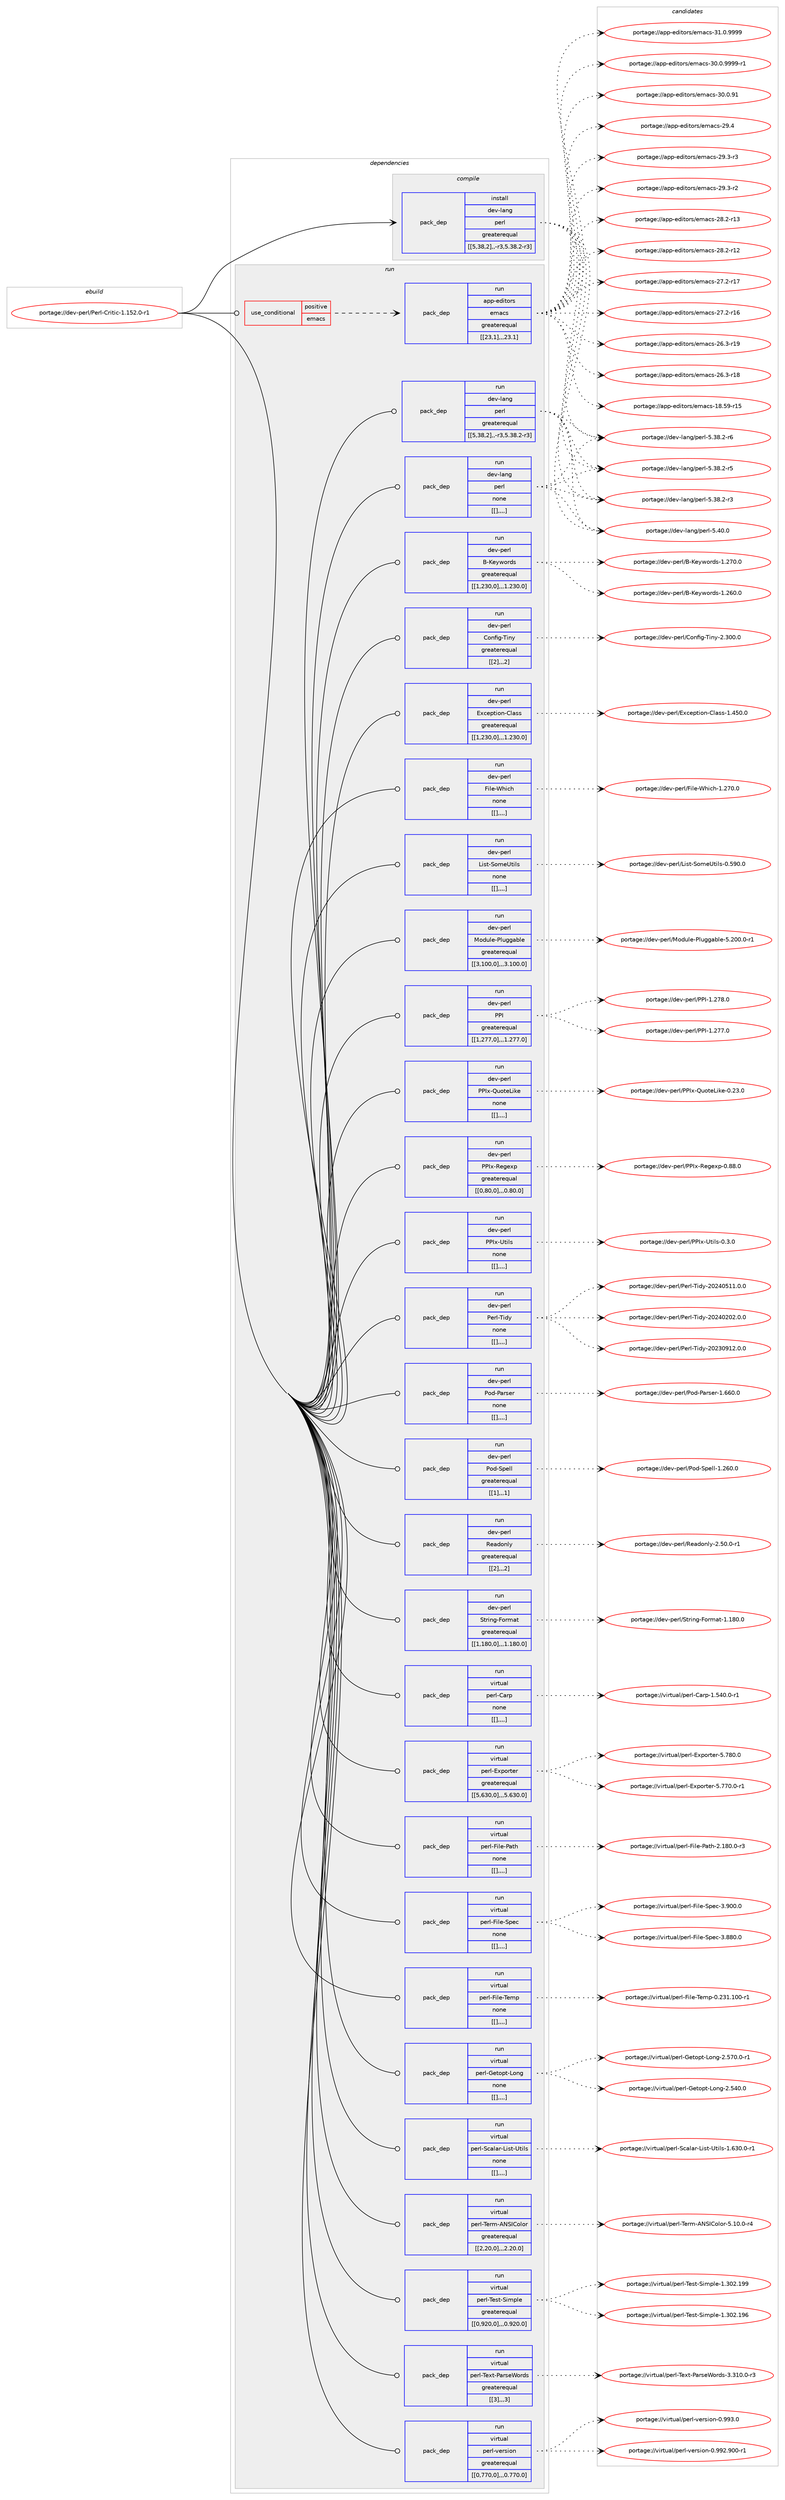 digraph prolog {

# *************
# Graph options
# *************

newrank=true;
concentrate=true;
compound=true;
graph [rankdir=LR,fontname=Helvetica,fontsize=10,ranksep=1.5];#, ranksep=2.5, nodesep=0.2];
edge  [arrowhead=vee];
node  [fontname=Helvetica,fontsize=10];

# **********
# The ebuild
# **********

subgraph cluster_leftcol {
color=gray;
label=<<i>ebuild</i>>;
id [label="portage://dev-perl/Perl-Critic-1.152.0-r1", color=red, width=4, href="../dev-perl/Perl-Critic-1.152.0-r1.svg"];
}

# ****************
# The dependencies
# ****************

subgraph cluster_midcol {
color=gray;
label=<<i>dependencies</i>>;
subgraph cluster_compile {
fillcolor="#eeeeee";
style=filled;
label=<<i>compile</i>>;
subgraph pack104692 {
dependency136438 [label=<<TABLE BORDER="0" CELLBORDER="1" CELLSPACING="0" CELLPADDING="4" WIDTH="220"><TR><TD ROWSPAN="6" CELLPADDING="30">pack_dep</TD></TR><TR><TD WIDTH="110">install</TD></TR><TR><TD>dev-lang</TD></TR><TR><TD>perl</TD></TR><TR><TD>greaterequal</TD></TR><TR><TD>[[5,38,2],,-r3,5.38.2-r3]</TD></TR></TABLE>>, shape=none, color=blue];
}
id:e -> dependency136438:w [weight=20,style="solid",arrowhead="vee"];
}
subgraph cluster_compileandrun {
fillcolor="#eeeeee";
style=filled;
label=<<i>compile and run</i>>;
}
subgraph cluster_run {
fillcolor="#eeeeee";
style=filled;
label=<<i>run</i>>;
subgraph cond30543 {
dependency136439 [label=<<TABLE BORDER="0" CELLBORDER="1" CELLSPACING="0" CELLPADDING="4"><TR><TD ROWSPAN="3" CELLPADDING="10">use_conditional</TD></TR><TR><TD>positive</TD></TR><TR><TD>emacs</TD></TR></TABLE>>, shape=none, color=red];
subgraph pack104693 {
dependency136440 [label=<<TABLE BORDER="0" CELLBORDER="1" CELLSPACING="0" CELLPADDING="4" WIDTH="220"><TR><TD ROWSPAN="6" CELLPADDING="30">pack_dep</TD></TR><TR><TD WIDTH="110">run</TD></TR><TR><TD>app-editors</TD></TR><TR><TD>emacs</TD></TR><TR><TD>greaterequal</TD></TR><TR><TD>[[23,1],,,23.1]</TD></TR></TABLE>>, shape=none, color=blue];
}
dependency136439:e -> dependency136440:w [weight=20,style="dashed",arrowhead="vee"];
}
id:e -> dependency136439:w [weight=20,style="solid",arrowhead="odot"];
subgraph pack104694 {
dependency136441 [label=<<TABLE BORDER="0" CELLBORDER="1" CELLSPACING="0" CELLPADDING="4" WIDTH="220"><TR><TD ROWSPAN="6" CELLPADDING="30">pack_dep</TD></TR><TR><TD WIDTH="110">run</TD></TR><TR><TD>dev-lang</TD></TR><TR><TD>perl</TD></TR><TR><TD>greaterequal</TD></TR><TR><TD>[[5,38,2],,-r3,5.38.2-r3]</TD></TR></TABLE>>, shape=none, color=blue];
}
id:e -> dependency136441:w [weight=20,style="solid",arrowhead="odot"];
subgraph pack104695 {
dependency136442 [label=<<TABLE BORDER="0" CELLBORDER="1" CELLSPACING="0" CELLPADDING="4" WIDTH="220"><TR><TD ROWSPAN="6" CELLPADDING="30">pack_dep</TD></TR><TR><TD WIDTH="110">run</TD></TR><TR><TD>dev-lang</TD></TR><TR><TD>perl</TD></TR><TR><TD>none</TD></TR><TR><TD>[[],,,,]</TD></TR></TABLE>>, shape=none, color=blue];
}
id:e -> dependency136442:w [weight=20,style="solid",arrowhead="odot"];
subgraph pack104696 {
dependency136443 [label=<<TABLE BORDER="0" CELLBORDER="1" CELLSPACING="0" CELLPADDING="4" WIDTH="220"><TR><TD ROWSPAN="6" CELLPADDING="30">pack_dep</TD></TR><TR><TD WIDTH="110">run</TD></TR><TR><TD>dev-perl</TD></TR><TR><TD>B-Keywords</TD></TR><TR><TD>greaterequal</TD></TR><TR><TD>[[1,230,0],,,1.230.0]</TD></TR></TABLE>>, shape=none, color=blue];
}
id:e -> dependency136443:w [weight=20,style="solid",arrowhead="odot"];
subgraph pack104697 {
dependency136444 [label=<<TABLE BORDER="0" CELLBORDER="1" CELLSPACING="0" CELLPADDING="4" WIDTH="220"><TR><TD ROWSPAN="6" CELLPADDING="30">pack_dep</TD></TR><TR><TD WIDTH="110">run</TD></TR><TR><TD>dev-perl</TD></TR><TR><TD>Config-Tiny</TD></TR><TR><TD>greaterequal</TD></TR><TR><TD>[[2],,,2]</TD></TR></TABLE>>, shape=none, color=blue];
}
id:e -> dependency136444:w [weight=20,style="solid",arrowhead="odot"];
subgraph pack104698 {
dependency136445 [label=<<TABLE BORDER="0" CELLBORDER="1" CELLSPACING="0" CELLPADDING="4" WIDTH="220"><TR><TD ROWSPAN="6" CELLPADDING="30">pack_dep</TD></TR><TR><TD WIDTH="110">run</TD></TR><TR><TD>dev-perl</TD></TR><TR><TD>Exception-Class</TD></TR><TR><TD>greaterequal</TD></TR><TR><TD>[[1,230,0],,,1.230.0]</TD></TR></TABLE>>, shape=none, color=blue];
}
id:e -> dependency136445:w [weight=20,style="solid",arrowhead="odot"];
subgraph pack104699 {
dependency136446 [label=<<TABLE BORDER="0" CELLBORDER="1" CELLSPACING="0" CELLPADDING="4" WIDTH="220"><TR><TD ROWSPAN="6" CELLPADDING="30">pack_dep</TD></TR><TR><TD WIDTH="110">run</TD></TR><TR><TD>dev-perl</TD></TR><TR><TD>File-Which</TD></TR><TR><TD>none</TD></TR><TR><TD>[[],,,,]</TD></TR></TABLE>>, shape=none, color=blue];
}
id:e -> dependency136446:w [weight=20,style="solid",arrowhead="odot"];
subgraph pack104700 {
dependency136447 [label=<<TABLE BORDER="0" CELLBORDER="1" CELLSPACING="0" CELLPADDING="4" WIDTH="220"><TR><TD ROWSPAN="6" CELLPADDING="30">pack_dep</TD></TR><TR><TD WIDTH="110">run</TD></TR><TR><TD>dev-perl</TD></TR><TR><TD>List-SomeUtils</TD></TR><TR><TD>none</TD></TR><TR><TD>[[],,,,]</TD></TR></TABLE>>, shape=none, color=blue];
}
id:e -> dependency136447:w [weight=20,style="solid",arrowhead="odot"];
subgraph pack104701 {
dependency136448 [label=<<TABLE BORDER="0" CELLBORDER="1" CELLSPACING="0" CELLPADDING="4" WIDTH="220"><TR><TD ROWSPAN="6" CELLPADDING="30">pack_dep</TD></TR><TR><TD WIDTH="110">run</TD></TR><TR><TD>dev-perl</TD></TR><TR><TD>Module-Pluggable</TD></TR><TR><TD>greaterequal</TD></TR><TR><TD>[[3,100,0],,,3.100.0]</TD></TR></TABLE>>, shape=none, color=blue];
}
id:e -> dependency136448:w [weight=20,style="solid",arrowhead="odot"];
subgraph pack104702 {
dependency136449 [label=<<TABLE BORDER="0" CELLBORDER="1" CELLSPACING="0" CELLPADDING="4" WIDTH="220"><TR><TD ROWSPAN="6" CELLPADDING="30">pack_dep</TD></TR><TR><TD WIDTH="110">run</TD></TR><TR><TD>dev-perl</TD></TR><TR><TD>PPI</TD></TR><TR><TD>greaterequal</TD></TR><TR><TD>[[1,277,0],,,1.277.0]</TD></TR></TABLE>>, shape=none, color=blue];
}
id:e -> dependency136449:w [weight=20,style="solid",arrowhead="odot"];
subgraph pack104703 {
dependency136450 [label=<<TABLE BORDER="0" CELLBORDER="1" CELLSPACING="0" CELLPADDING="4" WIDTH="220"><TR><TD ROWSPAN="6" CELLPADDING="30">pack_dep</TD></TR><TR><TD WIDTH="110">run</TD></TR><TR><TD>dev-perl</TD></TR><TR><TD>PPIx-QuoteLike</TD></TR><TR><TD>none</TD></TR><TR><TD>[[],,,,]</TD></TR></TABLE>>, shape=none, color=blue];
}
id:e -> dependency136450:w [weight=20,style="solid",arrowhead="odot"];
subgraph pack104704 {
dependency136451 [label=<<TABLE BORDER="0" CELLBORDER="1" CELLSPACING="0" CELLPADDING="4" WIDTH="220"><TR><TD ROWSPAN="6" CELLPADDING="30">pack_dep</TD></TR><TR><TD WIDTH="110">run</TD></TR><TR><TD>dev-perl</TD></TR><TR><TD>PPIx-Regexp</TD></TR><TR><TD>greaterequal</TD></TR><TR><TD>[[0,80,0],,,0.80.0]</TD></TR></TABLE>>, shape=none, color=blue];
}
id:e -> dependency136451:w [weight=20,style="solid",arrowhead="odot"];
subgraph pack104705 {
dependency136452 [label=<<TABLE BORDER="0" CELLBORDER="1" CELLSPACING="0" CELLPADDING="4" WIDTH="220"><TR><TD ROWSPAN="6" CELLPADDING="30">pack_dep</TD></TR><TR><TD WIDTH="110">run</TD></TR><TR><TD>dev-perl</TD></TR><TR><TD>PPIx-Utils</TD></TR><TR><TD>none</TD></TR><TR><TD>[[],,,,]</TD></TR></TABLE>>, shape=none, color=blue];
}
id:e -> dependency136452:w [weight=20,style="solid",arrowhead="odot"];
subgraph pack104706 {
dependency136453 [label=<<TABLE BORDER="0" CELLBORDER="1" CELLSPACING="0" CELLPADDING="4" WIDTH="220"><TR><TD ROWSPAN="6" CELLPADDING="30">pack_dep</TD></TR><TR><TD WIDTH="110">run</TD></TR><TR><TD>dev-perl</TD></TR><TR><TD>Perl-Tidy</TD></TR><TR><TD>none</TD></TR><TR><TD>[[],,,,]</TD></TR></TABLE>>, shape=none, color=blue];
}
id:e -> dependency136453:w [weight=20,style="solid",arrowhead="odot"];
subgraph pack104707 {
dependency136454 [label=<<TABLE BORDER="0" CELLBORDER="1" CELLSPACING="0" CELLPADDING="4" WIDTH="220"><TR><TD ROWSPAN="6" CELLPADDING="30">pack_dep</TD></TR><TR><TD WIDTH="110">run</TD></TR><TR><TD>dev-perl</TD></TR><TR><TD>Pod-Parser</TD></TR><TR><TD>none</TD></TR><TR><TD>[[],,,,]</TD></TR></TABLE>>, shape=none, color=blue];
}
id:e -> dependency136454:w [weight=20,style="solid",arrowhead="odot"];
subgraph pack104708 {
dependency136455 [label=<<TABLE BORDER="0" CELLBORDER="1" CELLSPACING="0" CELLPADDING="4" WIDTH="220"><TR><TD ROWSPAN="6" CELLPADDING="30">pack_dep</TD></TR><TR><TD WIDTH="110">run</TD></TR><TR><TD>dev-perl</TD></TR><TR><TD>Pod-Spell</TD></TR><TR><TD>greaterequal</TD></TR><TR><TD>[[1],,,1]</TD></TR></TABLE>>, shape=none, color=blue];
}
id:e -> dependency136455:w [weight=20,style="solid",arrowhead="odot"];
subgraph pack104709 {
dependency136456 [label=<<TABLE BORDER="0" CELLBORDER="1" CELLSPACING="0" CELLPADDING="4" WIDTH="220"><TR><TD ROWSPAN="6" CELLPADDING="30">pack_dep</TD></TR><TR><TD WIDTH="110">run</TD></TR><TR><TD>dev-perl</TD></TR><TR><TD>Readonly</TD></TR><TR><TD>greaterequal</TD></TR><TR><TD>[[2],,,2]</TD></TR></TABLE>>, shape=none, color=blue];
}
id:e -> dependency136456:w [weight=20,style="solid",arrowhead="odot"];
subgraph pack104710 {
dependency136457 [label=<<TABLE BORDER="0" CELLBORDER="1" CELLSPACING="0" CELLPADDING="4" WIDTH="220"><TR><TD ROWSPAN="6" CELLPADDING="30">pack_dep</TD></TR><TR><TD WIDTH="110">run</TD></TR><TR><TD>dev-perl</TD></TR><TR><TD>String-Format</TD></TR><TR><TD>greaterequal</TD></TR><TR><TD>[[1,180,0],,,1.180.0]</TD></TR></TABLE>>, shape=none, color=blue];
}
id:e -> dependency136457:w [weight=20,style="solid",arrowhead="odot"];
subgraph pack104711 {
dependency136458 [label=<<TABLE BORDER="0" CELLBORDER="1" CELLSPACING="0" CELLPADDING="4" WIDTH="220"><TR><TD ROWSPAN="6" CELLPADDING="30">pack_dep</TD></TR><TR><TD WIDTH="110">run</TD></TR><TR><TD>virtual</TD></TR><TR><TD>perl-Carp</TD></TR><TR><TD>none</TD></TR><TR><TD>[[],,,,]</TD></TR></TABLE>>, shape=none, color=blue];
}
id:e -> dependency136458:w [weight=20,style="solid",arrowhead="odot"];
subgraph pack104712 {
dependency136459 [label=<<TABLE BORDER="0" CELLBORDER="1" CELLSPACING="0" CELLPADDING="4" WIDTH="220"><TR><TD ROWSPAN="6" CELLPADDING="30">pack_dep</TD></TR><TR><TD WIDTH="110">run</TD></TR><TR><TD>virtual</TD></TR><TR><TD>perl-Exporter</TD></TR><TR><TD>greaterequal</TD></TR><TR><TD>[[5,630,0],,,5.630.0]</TD></TR></TABLE>>, shape=none, color=blue];
}
id:e -> dependency136459:w [weight=20,style="solid",arrowhead="odot"];
subgraph pack104713 {
dependency136460 [label=<<TABLE BORDER="0" CELLBORDER="1" CELLSPACING="0" CELLPADDING="4" WIDTH="220"><TR><TD ROWSPAN="6" CELLPADDING="30">pack_dep</TD></TR><TR><TD WIDTH="110">run</TD></TR><TR><TD>virtual</TD></TR><TR><TD>perl-File-Path</TD></TR><TR><TD>none</TD></TR><TR><TD>[[],,,,]</TD></TR></TABLE>>, shape=none, color=blue];
}
id:e -> dependency136460:w [weight=20,style="solid",arrowhead="odot"];
subgraph pack104714 {
dependency136461 [label=<<TABLE BORDER="0" CELLBORDER="1" CELLSPACING="0" CELLPADDING="4" WIDTH="220"><TR><TD ROWSPAN="6" CELLPADDING="30">pack_dep</TD></TR><TR><TD WIDTH="110">run</TD></TR><TR><TD>virtual</TD></TR><TR><TD>perl-File-Spec</TD></TR><TR><TD>none</TD></TR><TR><TD>[[],,,,]</TD></TR></TABLE>>, shape=none, color=blue];
}
id:e -> dependency136461:w [weight=20,style="solid",arrowhead="odot"];
subgraph pack104715 {
dependency136462 [label=<<TABLE BORDER="0" CELLBORDER="1" CELLSPACING="0" CELLPADDING="4" WIDTH="220"><TR><TD ROWSPAN="6" CELLPADDING="30">pack_dep</TD></TR><TR><TD WIDTH="110">run</TD></TR><TR><TD>virtual</TD></TR><TR><TD>perl-File-Temp</TD></TR><TR><TD>none</TD></TR><TR><TD>[[],,,,]</TD></TR></TABLE>>, shape=none, color=blue];
}
id:e -> dependency136462:w [weight=20,style="solid",arrowhead="odot"];
subgraph pack104716 {
dependency136463 [label=<<TABLE BORDER="0" CELLBORDER="1" CELLSPACING="0" CELLPADDING="4" WIDTH="220"><TR><TD ROWSPAN="6" CELLPADDING="30">pack_dep</TD></TR><TR><TD WIDTH="110">run</TD></TR><TR><TD>virtual</TD></TR><TR><TD>perl-Getopt-Long</TD></TR><TR><TD>none</TD></TR><TR><TD>[[],,,,]</TD></TR></TABLE>>, shape=none, color=blue];
}
id:e -> dependency136463:w [weight=20,style="solid",arrowhead="odot"];
subgraph pack104717 {
dependency136464 [label=<<TABLE BORDER="0" CELLBORDER="1" CELLSPACING="0" CELLPADDING="4" WIDTH="220"><TR><TD ROWSPAN="6" CELLPADDING="30">pack_dep</TD></TR><TR><TD WIDTH="110">run</TD></TR><TR><TD>virtual</TD></TR><TR><TD>perl-Scalar-List-Utils</TD></TR><TR><TD>none</TD></TR><TR><TD>[[],,,,]</TD></TR></TABLE>>, shape=none, color=blue];
}
id:e -> dependency136464:w [weight=20,style="solid",arrowhead="odot"];
subgraph pack104718 {
dependency136465 [label=<<TABLE BORDER="0" CELLBORDER="1" CELLSPACING="0" CELLPADDING="4" WIDTH="220"><TR><TD ROWSPAN="6" CELLPADDING="30">pack_dep</TD></TR><TR><TD WIDTH="110">run</TD></TR><TR><TD>virtual</TD></TR><TR><TD>perl-Term-ANSIColor</TD></TR><TR><TD>greaterequal</TD></TR><TR><TD>[[2,20,0],,,2.20.0]</TD></TR></TABLE>>, shape=none, color=blue];
}
id:e -> dependency136465:w [weight=20,style="solid",arrowhead="odot"];
subgraph pack104719 {
dependency136466 [label=<<TABLE BORDER="0" CELLBORDER="1" CELLSPACING="0" CELLPADDING="4" WIDTH="220"><TR><TD ROWSPAN="6" CELLPADDING="30">pack_dep</TD></TR><TR><TD WIDTH="110">run</TD></TR><TR><TD>virtual</TD></TR><TR><TD>perl-Test-Simple</TD></TR><TR><TD>greaterequal</TD></TR><TR><TD>[[0,920,0],,,0.920.0]</TD></TR></TABLE>>, shape=none, color=blue];
}
id:e -> dependency136466:w [weight=20,style="solid",arrowhead="odot"];
subgraph pack104720 {
dependency136467 [label=<<TABLE BORDER="0" CELLBORDER="1" CELLSPACING="0" CELLPADDING="4" WIDTH="220"><TR><TD ROWSPAN="6" CELLPADDING="30">pack_dep</TD></TR><TR><TD WIDTH="110">run</TD></TR><TR><TD>virtual</TD></TR><TR><TD>perl-Text-ParseWords</TD></TR><TR><TD>greaterequal</TD></TR><TR><TD>[[3],,,3]</TD></TR></TABLE>>, shape=none, color=blue];
}
id:e -> dependency136467:w [weight=20,style="solid",arrowhead="odot"];
subgraph pack104721 {
dependency136468 [label=<<TABLE BORDER="0" CELLBORDER="1" CELLSPACING="0" CELLPADDING="4" WIDTH="220"><TR><TD ROWSPAN="6" CELLPADDING="30">pack_dep</TD></TR><TR><TD WIDTH="110">run</TD></TR><TR><TD>virtual</TD></TR><TR><TD>perl-version</TD></TR><TR><TD>greaterequal</TD></TR><TR><TD>[[0,770,0],,,0.770.0]</TD></TR></TABLE>>, shape=none, color=blue];
}
id:e -> dependency136468:w [weight=20,style="solid",arrowhead="odot"];
}
}

# **************
# The candidates
# **************

subgraph cluster_choices {
rank=same;
color=gray;
label=<<i>candidates</i>>;

subgraph choice104692 {
color=black;
nodesep=1;
choice10010111845108971101034711210111410845534652484648 [label="portage://dev-lang/perl-5.40.0", color=red, width=4,href="../dev-lang/perl-5.40.0.svg"];
choice100101118451089711010347112101114108455346515646504511454 [label="portage://dev-lang/perl-5.38.2-r6", color=red, width=4,href="../dev-lang/perl-5.38.2-r6.svg"];
choice100101118451089711010347112101114108455346515646504511453 [label="portage://dev-lang/perl-5.38.2-r5", color=red, width=4,href="../dev-lang/perl-5.38.2-r5.svg"];
choice100101118451089711010347112101114108455346515646504511451 [label="portage://dev-lang/perl-5.38.2-r3", color=red, width=4,href="../dev-lang/perl-5.38.2-r3.svg"];
dependency136438:e -> choice10010111845108971101034711210111410845534652484648:w [style=dotted,weight="100"];
dependency136438:e -> choice100101118451089711010347112101114108455346515646504511454:w [style=dotted,weight="100"];
dependency136438:e -> choice100101118451089711010347112101114108455346515646504511453:w [style=dotted,weight="100"];
dependency136438:e -> choice100101118451089711010347112101114108455346515646504511451:w [style=dotted,weight="100"];
}
subgraph choice104693 {
color=black;
nodesep=1;
choice971121124510110010511611111411547101109979911545514946484657575757 [label="portage://app-editors/emacs-31.0.9999", color=red, width=4,href="../app-editors/emacs-31.0.9999.svg"];
choice9711211245101100105116111114115471011099799115455148464846575757574511449 [label="portage://app-editors/emacs-30.0.9999-r1", color=red, width=4,href="../app-editors/emacs-30.0.9999-r1.svg"];
choice97112112451011001051161111141154710110997991154551484648465749 [label="portage://app-editors/emacs-30.0.91", color=red, width=4,href="../app-editors/emacs-30.0.91.svg"];
choice97112112451011001051161111141154710110997991154550574652 [label="portage://app-editors/emacs-29.4", color=red, width=4,href="../app-editors/emacs-29.4.svg"];
choice971121124510110010511611111411547101109979911545505746514511451 [label="portage://app-editors/emacs-29.3-r3", color=red, width=4,href="../app-editors/emacs-29.3-r3.svg"];
choice971121124510110010511611111411547101109979911545505746514511450 [label="portage://app-editors/emacs-29.3-r2", color=red, width=4,href="../app-editors/emacs-29.3-r2.svg"];
choice97112112451011001051161111141154710110997991154550564650451144951 [label="portage://app-editors/emacs-28.2-r13", color=red, width=4,href="../app-editors/emacs-28.2-r13.svg"];
choice97112112451011001051161111141154710110997991154550564650451144950 [label="portage://app-editors/emacs-28.2-r12", color=red, width=4,href="../app-editors/emacs-28.2-r12.svg"];
choice97112112451011001051161111141154710110997991154550554650451144955 [label="portage://app-editors/emacs-27.2-r17", color=red, width=4,href="../app-editors/emacs-27.2-r17.svg"];
choice97112112451011001051161111141154710110997991154550554650451144954 [label="portage://app-editors/emacs-27.2-r16", color=red, width=4,href="../app-editors/emacs-27.2-r16.svg"];
choice97112112451011001051161111141154710110997991154550544651451144957 [label="portage://app-editors/emacs-26.3-r19", color=red, width=4,href="../app-editors/emacs-26.3-r19.svg"];
choice97112112451011001051161111141154710110997991154550544651451144956 [label="portage://app-editors/emacs-26.3-r18", color=red, width=4,href="../app-editors/emacs-26.3-r18.svg"];
choice9711211245101100105116111114115471011099799115454956465357451144953 [label="portage://app-editors/emacs-18.59-r15", color=red, width=4,href="../app-editors/emacs-18.59-r15.svg"];
dependency136440:e -> choice971121124510110010511611111411547101109979911545514946484657575757:w [style=dotted,weight="100"];
dependency136440:e -> choice9711211245101100105116111114115471011099799115455148464846575757574511449:w [style=dotted,weight="100"];
dependency136440:e -> choice97112112451011001051161111141154710110997991154551484648465749:w [style=dotted,weight="100"];
dependency136440:e -> choice97112112451011001051161111141154710110997991154550574652:w [style=dotted,weight="100"];
dependency136440:e -> choice971121124510110010511611111411547101109979911545505746514511451:w [style=dotted,weight="100"];
dependency136440:e -> choice971121124510110010511611111411547101109979911545505746514511450:w [style=dotted,weight="100"];
dependency136440:e -> choice97112112451011001051161111141154710110997991154550564650451144951:w [style=dotted,weight="100"];
dependency136440:e -> choice97112112451011001051161111141154710110997991154550564650451144950:w [style=dotted,weight="100"];
dependency136440:e -> choice97112112451011001051161111141154710110997991154550554650451144955:w [style=dotted,weight="100"];
dependency136440:e -> choice97112112451011001051161111141154710110997991154550554650451144954:w [style=dotted,weight="100"];
dependency136440:e -> choice97112112451011001051161111141154710110997991154550544651451144957:w [style=dotted,weight="100"];
dependency136440:e -> choice97112112451011001051161111141154710110997991154550544651451144956:w [style=dotted,weight="100"];
dependency136440:e -> choice9711211245101100105116111114115471011099799115454956465357451144953:w [style=dotted,weight="100"];
}
subgraph choice104694 {
color=black;
nodesep=1;
choice10010111845108971101034711210111410845534652484648 [label="portage://dev-lang/perl-5.40.0", color=red, width=4,href="../dev-lang/perl-5.40.0.svg"];
choice100101118451089711010347112101114108455346515646504511454 [label="portage://dev-lang/perl-5.38.2-r6", color=red, width=4,href="../dev-lang/perl-5.38.2-r6.svg"];
choice100101118451089711010347112101114108455346515646504511453 [label="portage://dev-lang/perl-5.38.2-r5", color=red, width=4,href="../dev-lang/perl-5.38.2-r5.svg"];
choice100101118451089711010347112101114108455346515646504511451 [label="portage://dev-lang/perl-5.38.2-r3", color=red, width=4,href="../dev-lang/perl-5.38.2-r3.svg"];
dependency136441:e -> choice10010111845108971101034711210111410845534652484648:w [style=dotted,weight="100"];
dependency136441:e -> choice100101118451089711010347112101114108455346515646504511454:w [style=dotted,weight="100"];
dependency136441:e -> choice100101118451089711010347112101114108455346515646504511453:w [style=dotted,weight="100"];
dependency136441:e -> choice100101118451089711010347112101114108455346515646504511451:w [style=dotted,weight="100"];
}
subgraph choice104695 {
color=black;
nodesep=1;
choice10010111845108971101034711210111410845534652484648 [label="portage://dev-lang/perl-5.40.0", color=red, width=4,href="../dev-lang/perl-5.40.0.svg"];
choice100101118451089711010347112101114108455346515646504511454 [label="portage://dev-lang/perl-5.38.2-r6", color=red, width=4,href="../dev-lang/perl-5.38.2-r6.svg"];
choice100101118451089711010347112101114108455346515646504511453 [label="portage://dev-lang/perl-5.38.2-r5", color=red, width=4,href="../dev-lang/perl-5.38.2-r5.svg"];
choice100101118451089711010347112101114108455346515646504511451 [label="portage://dev-lang/perl-5.38.2-r3", color=red, width=4,href="../dev-lang/perl-5.38.2-r3.svg"];
dependency136442:e -> choice10010111845108971101034711210111410845534652484648:w [style=dotted,weight="100"];
dependency136442:e -> choice100101118451089711010347112101114108455346515646504511454:w [style=dotted,weight="100"];
dependency136442:e -> choice100101118451089711010347112101114108455346515646504511453:w [style=dotted,weight="100"];
dependency136442:e -> choice100101118451089711010347112101114108455346515646504511451:w [style=dotted,weight="100"];
}
subgraph choice104696 {
color=black;
nodesep=1;
choice10010111845112101114108476645751011211191111141001154549465055484648 [label="portage://dev-perl/B-Keywords-1.270.0", color=red, width=4,href="../dev-perl/B-Keywords-1.270.0.svg"];
choice10010111845112101114108476645751011211191111141001154549465054484648 [label="portage://dev-perl/B-Keywords-1.260.0", color=red, width=4,href="../dev-perl/B-Keywords-1.260.0.svg"];
dependency136443:e -> choice10010111845112101114108476645751011211191111141001154549465055484648:w [style=dotted,weight="100"];
dependency136443:e -> choice10010111845112101114108476645751011211191111141001154549465054484648:w [style=dotted,weight="100"];
}
subgraph choice104697 {
color=black;
nodesep=1;
choice10010111845112101114108476711111010210510345841051101214550465148484648 [label="portage://dev-perl/Config-Tiny-2.300.0", color=red, width=4,href="../dev-perl/Config-Tiny-2.300.0.svg"];
dependency136444:e -> choice10010111845112101114108476711111010210510345841051101214550465148484648:w [style=dotted,weight="100"];
}
subgraph choice104698 {
color=black;
nodesep=1;
choice100101118451121011141084769120991011121161051111104567108971151154549465253484648 [label="portage://dev-perl/Exception-Class-1.450.0", color=red, width=4,href="../dev-perl/Exception-Class-1.450.0.svg"];
dependency136445:e -> choice100101118451121011141084769120991011121161051111104567108971151154549465253484648:w [style=dotted,weight="100"];
}
subgraph choice104699 {
color=black;
nodesep=1;
choice1001011184511210111410847701051081014587104105991044549465055484648 [label="portage://dev-perl/File-Which-1.270.0", color=red, width=4,href="../dev-perl/File-Which-1.270.0.svg"];
dependency136446:e -> choice1001011184511210111410847701051081014587104105991044549465055484648:w [style=dotted,weight="100"];
}
subgraph choice104700 {
color=black;
nodesep=1;
choice1001011184511210111410847761051151164583111109101851161051081154548465357484648 [label="portage://dev-perl/List-SomeUtils-0.590.0", color=red, width=4,href="../dev-perl/List-SomeUtils-0.590.0.svg"];
dependency136447:e -> choice1001011184511210111410847761051151164583111109101851161051081154548465357484648:w [style=dotted,weight="100"];
}
subgraph choice104701 {
color=black;
nodesep=1;
choice1001011184511210111410847771111001171081014580108117103103979810810145534650484846484511449 [label="portage://dev-perl/Module-Pluggable-5.200.0-r1", color=red, width=4,href="../dev-perl/Module-Pluggable-5.200.0-r1.svg"];
dependency136448:e -> choice1001011184511210111410847771111001171081014580108117103103979810810145534650484846484511449:w [style=dotted,weight="100"];
}
subgraph choice104702 {
color=black;
nodesep=1;
choice10010111845112101114108478080734549465055564648 [label="portage://dev-perl/PPI-1.278.0", color=red, width=4,href="../dev-perl/PPI-1.278.0.svg"];
choice10010111845112101114108478080734549465055554648 [label="portage://dev-perl/PPI-1.277.0", color=red, width=4,href="../dev-perl/PPI-1.277.0.svg"];
dependency136449:e -> choice10010111845112101114108478080734549465055564648:w [style=dotted,weight="100"];
dependency136449:e -> choice10010111845112101114108478080734549465055554648:w [style=dotted,weight="100"];
}
subgraph choice104703 {
color=black;
nodesep=1;
choice100101118451121011141084780807312045811171111161017610510710145484650514648 [label="portage://dev-perl/PPIx-QuoteLike-0.23.0", color=red, width=4,href="../dev-perl/PPIx-QuoteLike-0.23.0.svg"];
dependency136450:e -> choice100101118451121011141084780807312045811171111161017610510710145484650514648:w [style=dotted,weight="100"];
}
subgraph choice104704 {
color=black;
nodesep=1;
choice1001011184511210111410847808073120458210110310112011245484656564648 [label="portage://dev-perl/PPIx-Regexp-0.88.0", color=red, width=4,href="../dev-perl/PPIx-Regexp-0.88.0.svg"];
dependency136451:e -> choice1001011184511210111410847808073120458210110310112011245484656564648:w [style=dotted,weight="100"];
}
subgraph choice104705 {
color=black;
nodesep=1;
choice10010111845112101114108478080731204585116105108115454846514648 [label="portage://dev-perl/PPIx-Utils-0.3.0", color=red, width=4,href="../dev-perl/PPIx-Utils-0.3.0.svg"];
dependency136452:e -> choice10010111845112101114108478080731204585116105108115454846514648:w [style=dotted,weight="100"];
}
subgraph choice104706 {
color=black;
nodesep=1;
choice100101118451121011141084780101114108458410510012145504850524853494946484648 [label="portage://dev-perl/Perl-Tidy-20240511.0.0", color=red, width=4,href="../dev-perl/Perl-Tidy-20240511.0.0.svg"];
choice100101118451121011141084780101114108458410510012145504850524850485046484648 [label="portage://dev-perl/Perl-Tidy-20240202.0.0", color=red, width=4,href="../dev-perl/Perl-Tidy-20240202.0.0.svg"];
choice100101118451121011141084780101114108458410510012145504850514857495046484648 [label="portage://dev-perl/Perl-Tidy-20230912.0.0", color=red, width=4,href="../dev-perl/Perl-Tidy-20230912.0.0.svg"];
dependency136453:e -> choice100101118451121011141084780101114108458410510012145504850524853494946484648:w [style=dotted,weight="100"];
dependency136453:e -> choice100101118451121011141084780101114108458410510012145504850524850485046484648:w [style=dotted,weight="100"];
dependency136453:e -> choice100101118451121011141084780101114108458410510012145504850514857495046484648:w [style=dotted,weight="100"];
}
subgraph choice104707 {
color=black;
nodesep=1;
choice1001011184511210111410847801111004580971141151011144549465454484648 [label="portage://dev-perl/Pod-Parser-1.660.0", color=red, width=4,href="../dev-perl/Pod-Parser-1.660.0.svg"];
dependency136454:e -> choice1001011184511210111410847801111004580971141151011144549465454484648:w [style=dotted,weight="100"];
}
subgraph choice104708 {
color=black;
nodesep=1;
choice10010111845112101114108478011110045831121011081084549465054484648 [label="portage://dev-perl/Pod-Spell-1.260.0", color=red, width=4,href="../dev-perl/Pod-Spell-1.260.0.svg"];
dependency136455:e -> choice10010111845112101114108478011110045831121011081084549465054484648:w [style=dotted,weight="100"];
}
subgraph choice104709 {
color=black;
nodesep=1;
choice10010111845112101114108478210197100111110108121455046534846484511449 [label="portage://dev-perl/Readonly-2.50.0-r1", color=red, width=4,href="../dev-perl/Readonly-2.50.0-r1.svg"];
dependency136456:e -> choice10010111845112101114108478210197100111110108121455046534846484511449:w [style=dotted,weight="100"];
}
subgraph choice104710 {
color=black;
nodesep=1;
choice1001011184511210111410847831161141051101034570111114109971164549464956484648 [label="portage://dev-perl/String-Format-1.180.0", color=red, width=4,href="../dev-perl/String-Format-1.180.0.svg"];
dependency136457:e -> choice1001011184511210111410847831161141051101034570111114109971164549464956484648:w [style=dotted,weight="100"];
}
subgraph choice104711 {
color=black;
nodesep=1;
choice118105114116117971084711210111410845679711411245494653524846484511449 [label="portage://virtual/perl-Carp-1.540.0-r1", color=red, width=4,href="../virtual/perl-Carp-1.540.0-r1.svg"];
dependency136458:e -> choice118105114116117971084711210111410845679711411245494653524846484511449:w [style=dotted,weight="100"];
}
subgraph choice104712 {
color=black;
nodesep=1;
choice118105114116117971084711210111410845691201121111141161011144553465556484648 [label="portage://virtual/perl-Exporter-5.780.0", color=red, width=4,href="../virtual/perl-Exporter-5.780.0.svg"];
choice1181051141161179710847112101114108456912011211111411610111445534655554846484511449 [label="portage://virtual/perl-Exporter-5.770.0-r1", color=red, width=4,href="../virtual/perl-Exporter-5.770.0-r1.svg"];
dependency136459:e -> choice118105114116117971084711210111410845691201121111141161011144553465556484648:w [style=dotted,weight="100"];
dependency136459:e -> choice1181051141161179710847112101114108456912011211111411610111445534655554846484511449:w [style=dotted,weight="100"];
}
subgraph choice104713 {
color=black;
nodesep=1;
choice1181051141161179710847112101114108457010510810145809711610445504649564846484511451 [label="portage://virtual/perl-File-Path-2.180.0-r3", color=red, width=4,href="../virtual/perl-File-Path-2.180.0-r3.svg"];
dependency136460:e -> choice1181051141161179710847112101114108457010510810145809711610445504649564846484511451:w [style=dotted,weight="100"];
}
subgraph choice104714 {
color=black;
nodesep=1;
choice118105114116117971084711210111410845701051081014583112101994551465748484648 [label="portage://virtual/perl-File-Spec-3.900.0", color=red, width=4,href="../virtual/perl-File-Spec-3.900.0.svg"];
choice118105114116117971084711210111410845701051081014583112101994551465656484648 [label="portage://virtual/perl-File-Spec-3.880.0", color=red, width=4,href="../virtual/perl-File-Spec-3.880.0.svg"];
dependency136461:e -> choice118105114116117971084711210111410845701051081014583112101994551465748484648:w [style=dotted,weight="100"];
dependency136461:e -> choice118105114116117971084711210111410845701051081014583112101994551465656484648:w [style=dotted,weight="100"];
}
subgraph choice104715 {
color=black;
nodesep=1;
choice118105114116117971084711210111410845701051081014584101109112454846505149464948484511449 [label="portage://virtual/perl-File-Temp-0.231.100-r1", color=red, width=4,href="../virtual/perl-File-Temp-0.231.100-r1.svg"];
dependency136462:e -> choice118105114116117971084711210111410845701051081014584101109112454846505149464948484511449:w [style=dotted,weight="100"];
}
subgraph choice104716 {
color=black;
nodesep=1;
choice11810511411611797108471121011141084571101116111112116457611111010345504653554846484511449 [label="portage://virtual/perl-Getopt-Long-2.570.0-r1", color=red, width=4,href="../virtual/perl-Getopt-Long-2.570.0-r1.svg"];
choice1181051141161179710847112101114108457110111611111211645761111101034550465352484648 [label="portage://virtual/perl-Getopt-Long-2.540.0", color=red, width=4,href="../virtual/perl-Getopt-Long-2.540.0.svg"];
dependency136463:e -> choice11810511411611797108471121011141084571101116111112116457611111010345504653554846484511449:w [style=dotted,weight="100"];
dependency136463:e -> choice1181051141161179710847112101114108457110111611111211645761111101034550465352484648:w [style=dotted,weight="100"];
}
subgraph choice104717 {
color=black;
nodesep=1;
choice118105114116117971084711210111410845839997108971144576105115116458511610510811545494654514846484511449 [label="portage://virtual/perl-Scalar-List-Utils-1.630.0-r1", color=red, width=4,href="../virtual/perl-Scalar-List-Utils-1.630.0-r1.svg"];
dependency136464:e -> choice118105114116117971084711210111410845839997108971144576105115116458511610510811545494654514846484511449:w [style=dotted,weight="100"];
}
subgraph choice104718 {
color=black;
nodesep=1;
choice11810511411611797108471121011141084584101114109456578837367111108111114455346494846484511452 [label="portage://virtual/perl-Term-ANSIColor-5.10.0-r4", color=red, width=4,href="../virtual/perl-Term-ANSIColor-5.10.0-r4.svg"];
dependency136465:e -> choice11810511411611797108471121011141084584101114109456578837367111108111114455346494846484511452:w [style=dotted,weight="100"];
}
subgraph choice104719 {
color=black;
nodesep=1;
choice11810511411611797108471121011141084584101115116458310510911210810145494651485046495757 [label="portage://virtual/perl-Test-Simple-1.302.199", color=red, width=4,href="../virtual/perl-Test-Simple-1.302.199.svg"];
choice11810511411611797108471121011141084584101115116458310510911210810145494651485046495754 [label="portage://virtual/perl-Test-Simple-1.302.196", color=red, width=4,href="../virtual/perl-Test-Simple-1.302.196.svg"];
dependency136466:e -> choice11810511411611797108471121011141084584101115116458310510911210810145494651485046495757:w [style=dotted,weight="100"];
dependency136466:e -> choice11810511411611797108471121011141084584101115116458310510911210810145494651485046495754:w [style=dotted,weight="100"];
}
subgraph choice104720 {
color=black;
nodesep=1;
choice118105114116117971084711210111410845841011201164580971141151018711111410011545514651494846484511451 [label="portage://virtual/perl-Text-ParseWords-3.310.0-r3", color=red, width=4,href="../virtual/perl-Text-ParseWords-3.310.0-r3.svg"];
dependency136467:e -> choice118105114116117971084711210111410845841011201164580971141151018711111410011545514651494846484511451:w [style=dotted,weight="100"];
}
subgraph choice104721 {
color=black;
nodesep=1;
choice1181051141161179710847112101114108451181011141151051111104548465757514648 [label="portage://virtual/perl-version-0.993.0", color=red, width=4,href="../virtual/perl-version-0.993.0.svg"];
choice118105114116117971084711210111410845118101114115105111110454846575750465748484511449 [label="portage://virtual/perl-version-0.992.900-r1", color=red, width=4,href="../virtual/perl-version-0.992.900-r1.svg"];
dependency136468:e -> choice1181051141161179710847112101114108451181011141151051111104548465757514648:w [style=dotted,weight="100"];
dependency136468:e -> choice118105114116117971084711210111410845118101114115105111110454846575750465748484511449:w [style=dotted,weight="100"];
}
}

}
